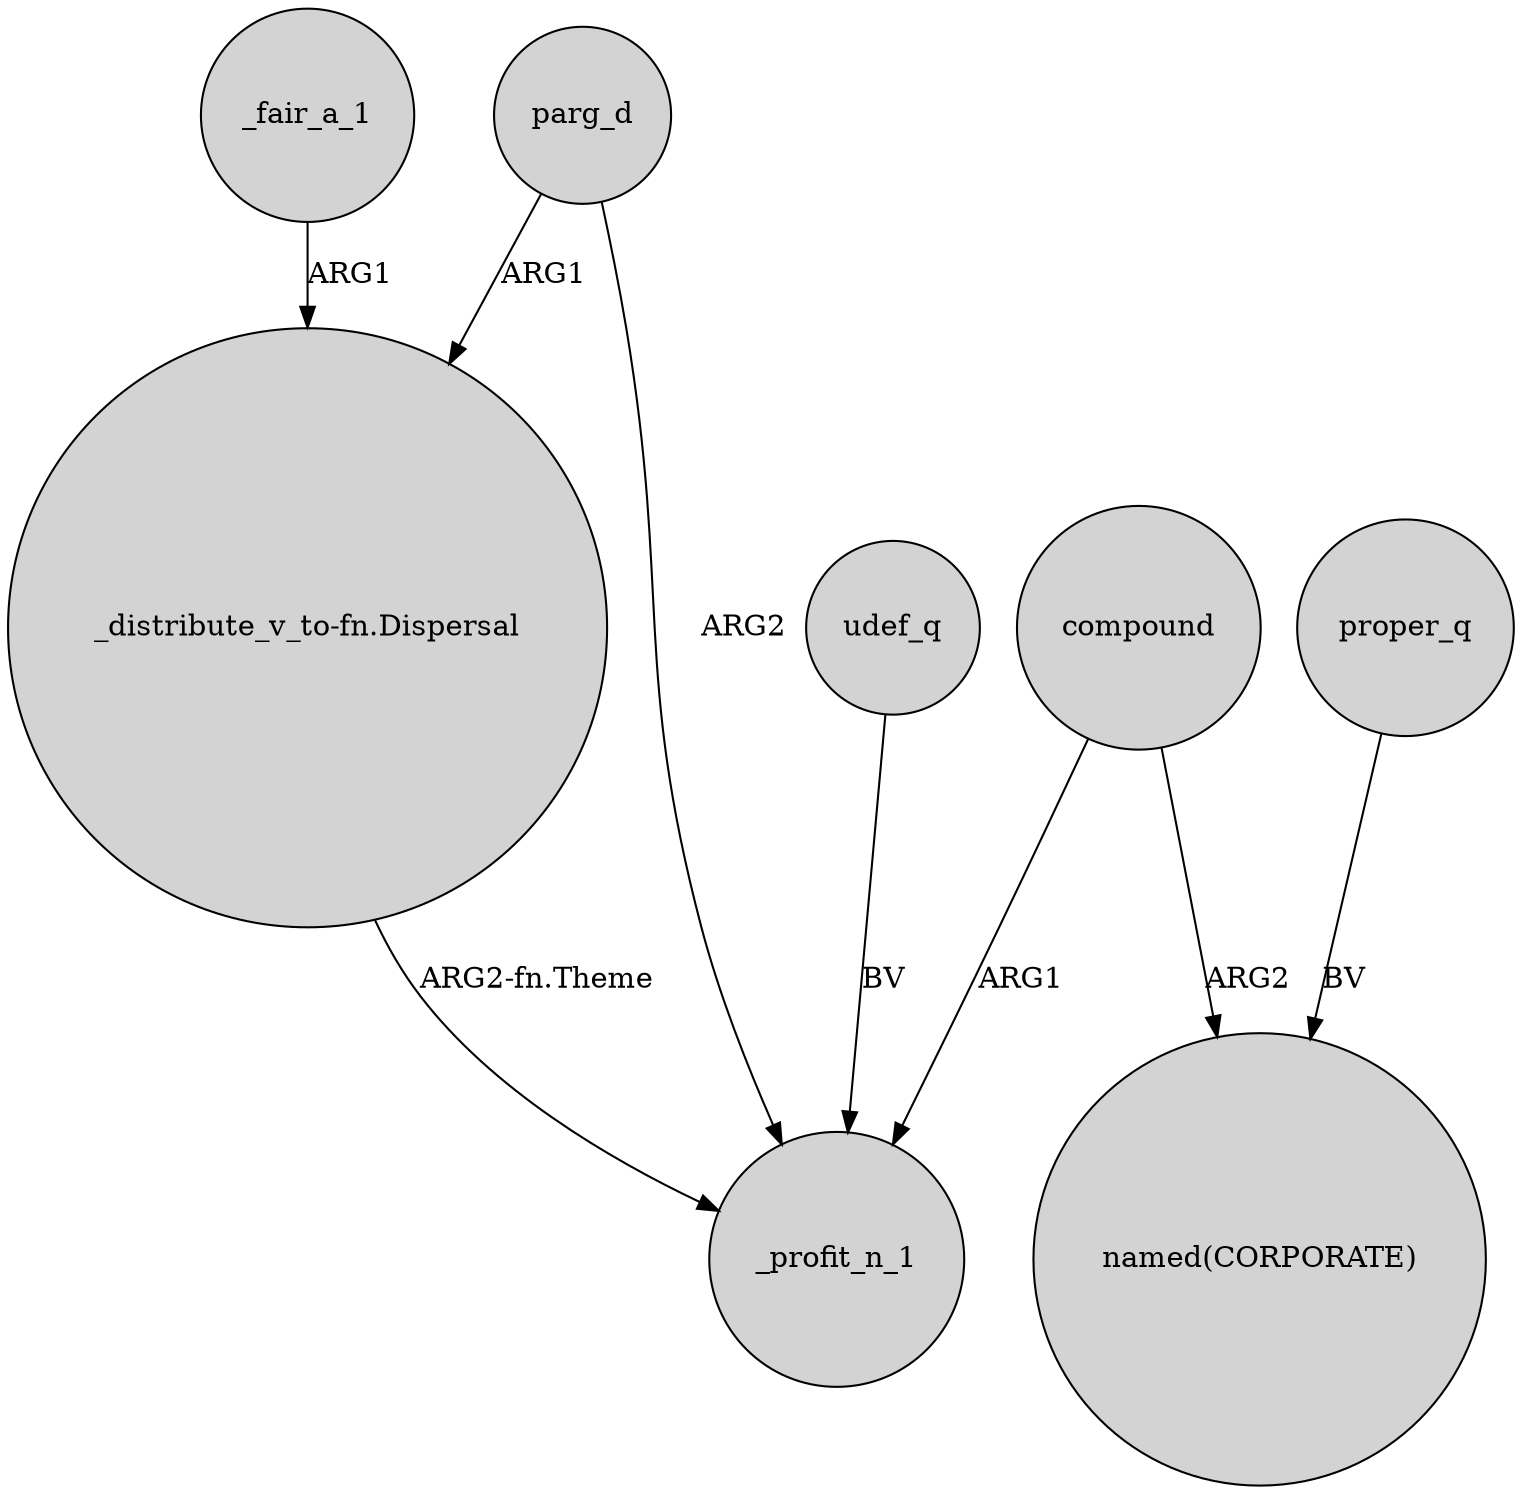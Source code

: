 digraph {
	node [shape=circle style=filled]
	compound -> _profit_n_1 [label=ARG1]
	parg_d -> _profit_n_1 [label=ARG2]
	_fair_a_1 -> "_distribute_v_to-fn.Dispersal" [label=ARG1]
	parg_d -> "_distribute_v_to-fn.Dispersal" [label=ARG1]
	udef_q -> _profit_n_1 [label=BV]
	"_distribute_v_to-fn.Dispersal" -> _profit_n_1 [label="ARG2-fn.Theme"]
	proper_q -> "named(CORPORATE)" [label=BV]
	compound -> "named(CORPORATE)" [label=ARG2]
}

